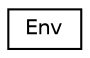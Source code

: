 digraph "Graphical Class Hierarchy"
{
  edge [fontname="Helvetica",fontsize="10",labelfontname="Helvetica",labelfontsize="10"];
  node [fontname="Helvetica",fontsize="10",shape=record];
  rankdir="LR";
  Node0 [label="Env",height=0.2,width=0.4,color="black", fillcolor="white", style="filled",URL="$class_env.html",tooltip="变量环境类 "];
}
